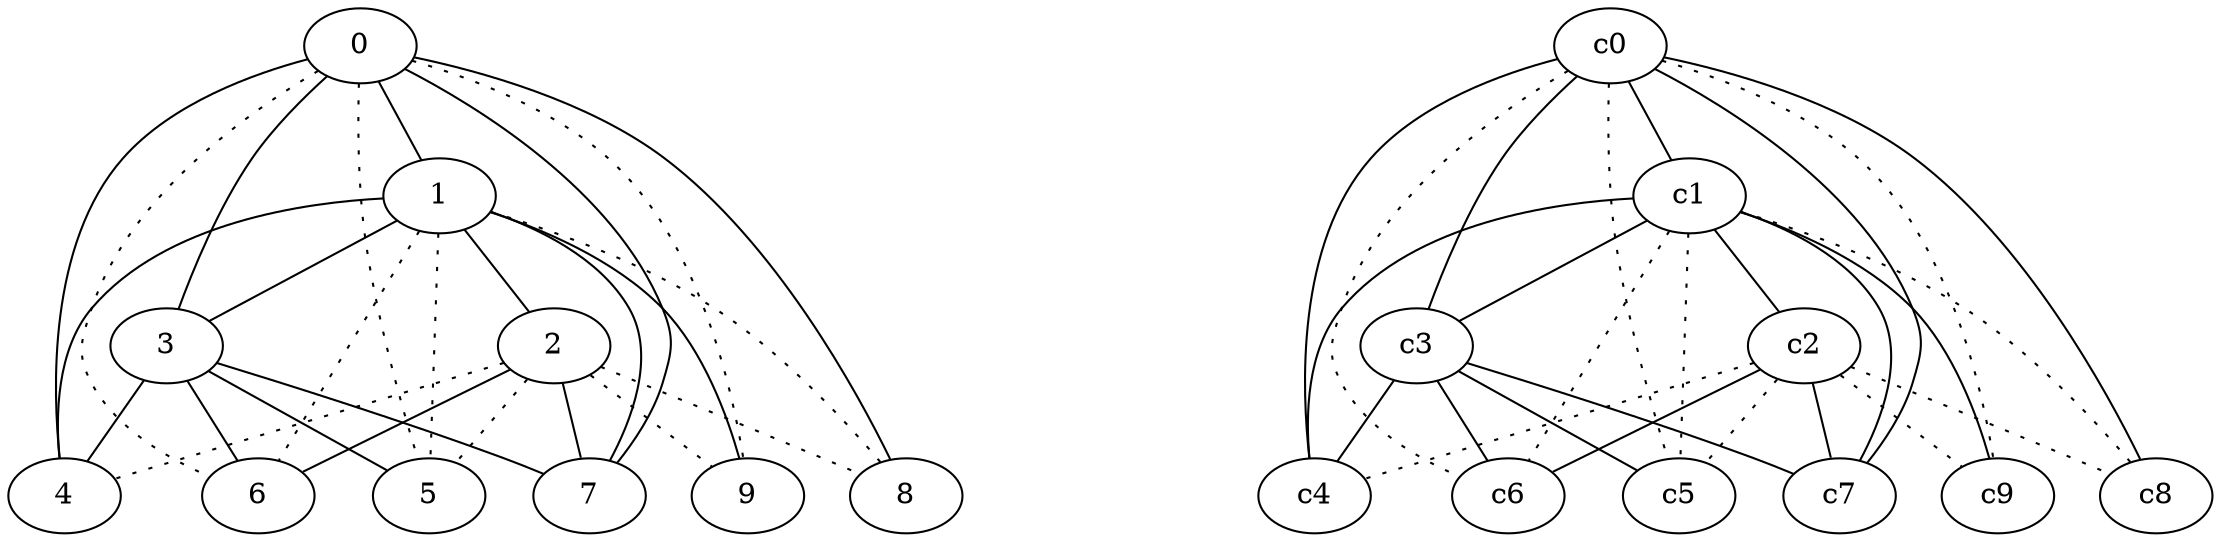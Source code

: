 graph {
a0[label=0];
a1[label=1];
a2[label=2];
a3[label=3];
a4[label=4];
a5[label=5];
a6[label=6];
a7[label=7];
a8[label=8];
a9[label=9];
a0 -- a1;
a0 -- a3;
a0 -- a4;
a0 -- a5 [style=dotted];
a0 -- a6 [style=dotted];
a0 -- a7;
a0 -- a8;
a0 -- a9 [style=dotted];
a1 -- a2;
a1 -- a3;
a1 -- a4;
a1 -- a5 [style=dotted];
a1 -- a6 [style=dotted];
a1 -- a7;
a1 -- a8 [style=dotted];
a1 -- a9;
a2 -- a4 [style=dotted];
a2 -- a5 [style=dotted];
a2 -- a6;
a2 -- a7;
a2 -- a8 [style=dotted];
a2 -- a9 [style=dotted];
a3 -- a4;
a3 -- a5;
a3 -- a6;
a3 -- a7;
c0 -- c1;
c0 -- c3;
c0 -- c4;
c0 -- c5 [style=dotted];
c0 -- c6 [style=dotted];
c0 -- c7;
c0 -- c8;
c0 -- c9 [style=dotted];
c1 -- c2;
c1 -- c3;
c1 -- c4;
c1 -- c5 [style=dotted];
c1 -- c6 [style=dotted];
c1 -- c7;
c1 -- c8 [style=dotted];
c1 -- c9;
c2 -- c4 [style=dotted];
c2 -- c5 [style=dotted];
c2 -- c6;
c2 -- c7;
c2 -- c8 [style=dotted];
c2 -- c9 [style=dotted];
c3 -- c4;
c3 -- c5;
c3 -- c6;
c3 -- c7;
}
